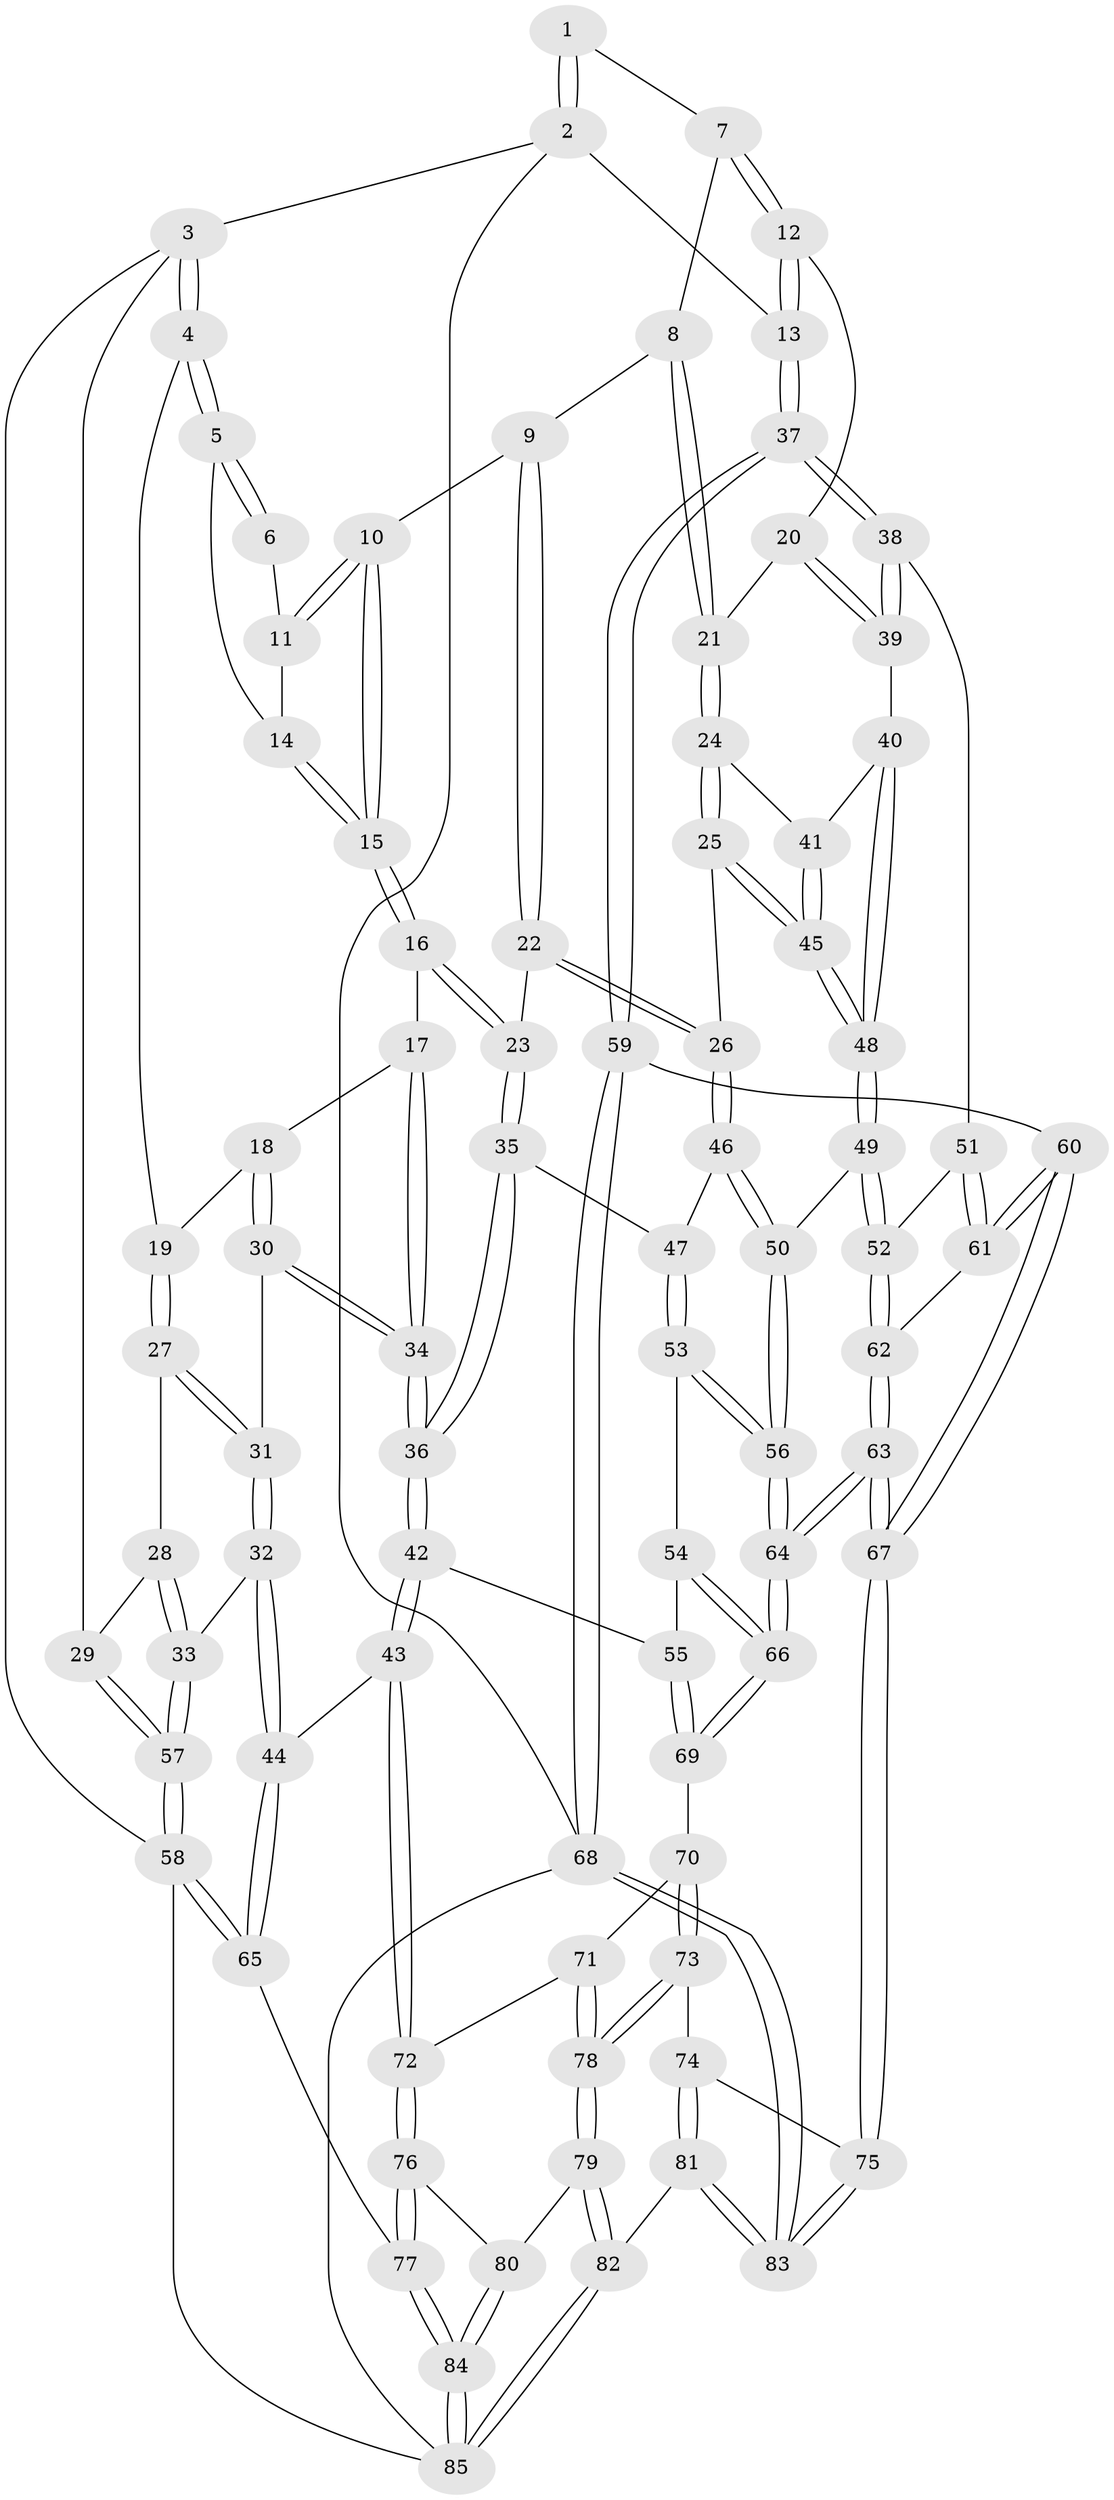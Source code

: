 // Generated by graph-tools (version 1.1) at 2025/51/03/09/25 03:51:02]
// undirected, 85 vertices, 209 edges
graph export_dot {
graph [start="1"]
  node [color=gray90,style=filled];
  1 [pos="+0.7862032276365598+0"];
  2 [pos="+1+0"];
  3 [pos="+0+0"];
  4 [pos="+0.1684141155014965+0"];
  5 [pos="+0.251464164124503+0"];
  6 [pos="+0.6725081608503779+0"];
  7 [pos="+0.8242155237108155+0.023534432635571947"];
  8 [pos="+0.7879413757276484+0.14810763318071454"];
  9 [pos="+0.6660815098731033+0.14578883790944633"];
  10 [pos="+0.6563284814004207+0.13075484507280993"];
  11 [pos="+0.6448802253976291+0"];
  12 [pos="+0.9664624310897085+0.20773502241482072"];
  13 [pos="+1+0.1304990074487461"];
  14 [pos="+0.48905467666716235+0.12572095144709564"];
  15 [pos="+0.4960792742195338+0.1830926547727978"];
  16 [pos="+0.4797344310324276+0.22176775190075917"];
  17 [pos="+0.41764579223871734+0.22385965974999286"];
  18 [pos="+0.27751077769425614+0.15480425647800738"];
  19 [pos="+0.24332136130537038+0.09851526387032472"];
  20 [pos="+0.9161934458531774+0.23702383238282773"];
  21 [pos="+0.8585874043392734+0.24741417125722412"];
  22 [pos="+0.6715588036504158+0.31555217585218126"];
  23 [pos="+0.5558036143095648+0.3303016656062283"];
  24 [pos="+0.7861475207634299+0.30913942209289963"];
  25 [pos="+0.7231440263065141+0.33657363095733606"];
  26 [pos="+0.7012936610033589+0.3309006849961033"];
  27 [pos="+0.13726602781021552+0.2542997797265005"];
  28 [pos="+0.10798495540855463+0.26059182507885936"];
  29 [pos="+0+0.22424017668233823"];
  30 [pos="+0.2654785513234869+0.2998010687889353"];
  31 [pos="+0.19120301112886534+0.3418950935948266"];
  32 [pos="+0.1273329353602431+0.4575688744893223"];
  33 [pos="+0.11494547779905338+0.45112093558356825"];
  34 [pos="+0.34976131654502857+0.37665647695460663"];
  35 [pos="+0.49634646749545813+0.4198638293845271"];
  36 [pos="+0.38276366306225906+0.4662311147544699"];
  37 [pos="+1+0.5559507346810679"];
  38 [pos="+0.9571047778639514+0.45304694541990365"];
  39 [pos="+0.9473371325247599+0.4408765174854157"];
  40 [pos="+0.9142843097773884+0.4267378669614238"];
  41 [pos="+0.8897709507877517+0.41285887163716906"];
  42 [pos="+0.3062496762169042+0.5889070481859228"];
  43 [pos="+0.23833575528388487+0.6017437592541283"];
  44 [pos="+0.21421605462298182+0.5915503313471555"];
  45 [pos="+0.7622126804174307+0.4504914144265374"];
  46 [pos="+0.6341238648752189+0.49104884947089017"];
  47 [pos="+0.5566273091675287+0.48292038027554074"];
  48 [pos="+0.7658874298728856+0.4702452075418113"];
  49 [pos="+0.7680303164222365+0.4912489313806987"];
  50 [pos="+0.6650505618449611+0.5244840311235903"];
  51 [pos="+0.8380206166173277+0.5163735862533794"];
  52 [pos="+0.7844941204509635+0.5133836218175218"];
  53 [pos="+0.5650614877115848+0.5494554372347752"];
  54 [pos="+0.5225191672013055+0.5772461777246124"];
  55 [pos="+0.33718814558676097+0.6107594872006752"];
  56 [pos="+0.63677111057168+0.6157545677715963"];
  57 [pos="+0+0.32738926411530545"];
  58 [pos="+0+0.7615849518101486"];
  59 [pos="+1+0.6428243556228743"];
  60 [pos="+1+0.6674678305983338"];
  61 [pos="+0.8865308725197284+0.5780958844968254"];
  62 [pos="+0.7627475601219748+0.6644804188455103"];
  63 [pos="+0.7239985776615321+0.7831172742900849"];
  64 [pos="+0.6606660796972738+0.7244944319180148"];
  65 [pos="+0+0.7610764149233943"];
  66 [pos="+0.6141149303116433+0.7122150768646409"];
  67 [pos="+0.7425135849402461+0.8236964749123273"];
  68 [pos="+1+1"];
  69 [pos="+0.40421212058787215+0.6788161259226673"];
  70 [pos="+0.40463498628609645+0.6823156781897012"];
  71 [pos="+0.33684350379479583+0.8239626409214112"];
  72 [pos="+0.21525301348950895+0.7632329775834927"];
  73 [pos="+0.44176470212461455+0.8619160291221218"];
  74 [pos="+0.4557594242679468+0.8683294656161521"];
  75 [pos="+0.7161324930391179+0.9591323485868922"];
  76 [pos="+0.19181036658933714+0.8433921193566236"];
  77 [pos="+0+0.8106400322249646"];
  78 [pos="+0.3764711743337691+0.8911705755695526"];
  79 [pos="+0.32710221364106273+0.931760332576631"];
  80 [pos="+0.19375699888760917+0.851268402942417"];
  81 [pos="+0.36095160410621724+1"];
  82 [pos="+0.3421230625029599+1"];
  83 [pos="+0.7447607956592576+1"];
  84 [pos="+0.1267167219367877+0.9957475448096313"];
  85 [pos="+0.1209703113042824+1"];
  1 -- 2;
  1 -- 2;
  1 -- 7;
  2 -- 3;
  2 -- 13;
  2 -- 68;
  3 -- 4;
  3 -- 4;
  3 -- 29;
  3 -- 58;
  4 -- 5;
  4 -- 5;
  4 -- 19;
  5 -- 6;
  5 -- 6;
  5 -- 14;
  6 -- 11;
  7 -- 8;
  7 -- 12;
  7 -- 12;
  8 -- 9;
  8 -- 21;
  8 -- 21;
  9 -- 10;
  9 -- 22;
  9 -- 22;
  10 -- 11;
  10 -- 11;
  10 -- 15;
  10 -- 15;
  11 -- 14;
  12 -- 13;
  12 -- 13;
  12 -- 20;
  13 -- 37;
  13 -- 37;
  14 -- 15;
  14 -- 15;
  15 -- 16;
  15 -- 16;
  16 -- 17;
  16 -- 23;
  16 -- 23;
  17 -- 18;
  17 -- 34;
  17 -- 34;
  18 -- 19;
  18 -- 30;
  18 -- 30;
  19 -- 27;
  19 -- 27;
  20 -- 21;
  20 -- 39;
  20 -- 39;
  21 -- 24;
  21 -- 24;
  22 -- 23;
  22 -- 26;
  22 -- 26;
  23 -- 35;
  23 -- 35;
  24 -- 25;
  24 -- 25;
  24 -- 41;
  25 -- 26;
  25 -- 45;
  25 -- 45;
  26 -- 46;
  26 -- 46;
  27 -- 28;
  27 -- 31;
  27 -- 31;
  28 -- 29;
  28 -- 33;
  28 -- 33;
  29 -- 57;
  29 -- 57;
  30 -- 31;
  30 -- 34;
  30 -- 34;
  31 -- 32;
  31 -- 32;
  32 -- 33;
  32 -- 44;
  32 -- 44;
  33 -- 57;
  33 -- 57;
  34 -- 36;
  34 -- 36;
  35 -- 36;
  35 -- 36;
  35 -- 47;
  36 -- 42;
  36 -- 42;
  37 -- 38;
  37 -- 38;
  37 -- 59;
  37 -- 59;
  38 -- 39;
  38 -- 39;
  38 -- 51;
  39 -- 40;
  40 -- 41;
  40 -- 48;
  40 -- 48;
  41 -- 45;
  41 -- 45;
  42 -- 43;
  42 -- 43;
  42 -- 55;
  43 -- 44;
  43 -- 72;
  43 -- 72;
  44 -- 65;
  44 -- 65;
  45 -- 48;
  45 -- 48;
  46 -- 47;
  46 -- 50;
  46 -- 50;
  47 -- 53;
  47 -- 53;
  48 -- 49;
  48 -- 49;
  49 -- 50;
  49 -- 52;
  49 -- 52;
  50 -- 56;
  50 -- 56;
  51 -- 52;
  51 -- 61;
  51 -- 61;
  52 -- 62;
  52 -- 62;
  53 -- 54;
  53 -- 56;
  53 -- 56;
  54 -- 55;
  54 -- 66;
  54 -- 66;
  55 -- 69;
  55 -- 69;
  56 -- 64;
  56 -- 64;
  57 -- 58;
  57 -- 58;
  58 -- 65;
  58 -- 65;
  58 -- 85;
  59 -- 60;
  59 -- 68;
  59 -- 68;
  60 -- 61;
  60 -- 61;
  60 -- 67;
  60 -- 67;
  61 -- 62;
  62 -- 63;
  62 -- 63;
  63 -- 64;
  63 -- 64;
  63 -- 67;
  63 -- 67;
  64 -- 66;
  64 -- 66;
  65 -- 77;
  66 -- 69;
  66 -- 69;
  67 -- 75;
  67 -- 75;
  68 -- 83;
  68 -- 83;
  68 -- 85;
  69 -- 70;
  70 -- 71;
  70 -- 73;
  70 -- 73;
  71 -- 72;
  71 -- 78;
  71 -- 78;
  72 -- 76;
  72 -- 76;
  73 -- 74;
  73 -- 78;
  73 -- 78;
  74 -- 75;
  74 -- 81;
  74 -- 81;
  75 -- 83;
  75 -- 83;
  76 -- 77;
  76 -- 77;
  76 -- 80;
  77 -- 84;
  77 -- 84;
  78 -- 79;
  78 -- 79;
  79 -- 80;
  79 -- 82;
  79 -- 82;
  80 -- 84;
  80 -- 84;
  81 -- 82;
  81 -- 83;
  81 -- 83;
  82 -- 85;
  82 -- 85;
  84 -- 85;
  84 -- 85;
}
